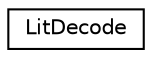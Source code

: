 digraph "Graphical Class Hierarchy"
{
 // LATEX_PDF_SIZE
  edge [fontname="Helvetica",fontsize="10",labelfontname="Helvetica",labelfontsize="10"];
  node [fontname="Helvetica",fontsize="10",shape=record];
  rankdir="LR";
  Node0 [label="LitDecode",height=0.2,width=0.4,color="black", fillcolor="white", style="filled",URL="$structLitDecode.html",tooltip=" "];
}
